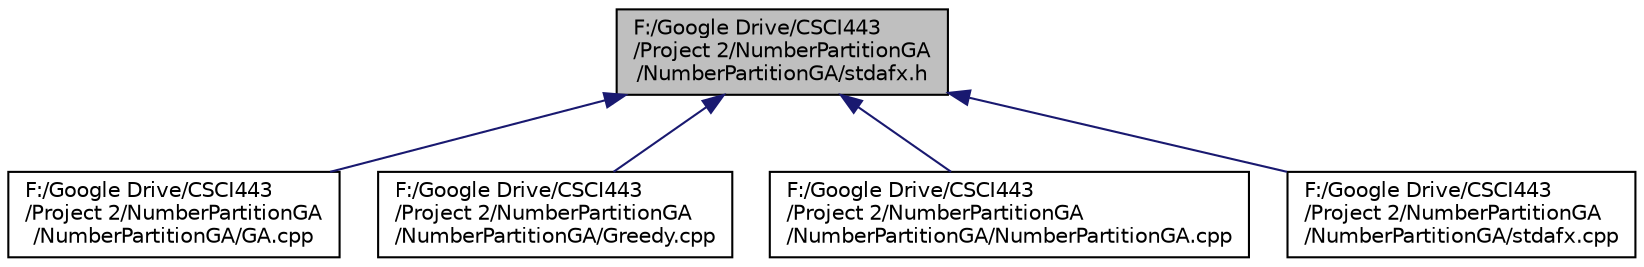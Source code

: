 digraph "F:/Google Drive/CSCI443/Project 2/NumberPartitionGA/NumberPartitionGA/stdafx.h"
{
  edge [fontname="Helvetica",fontsize="10",labelfontname="Helvetica",labelfontsize="10"];
  node [fontname="Helvetica",fontsize="10",shape=record];
  Node5 [label="F:/Google Drive/CSCI443\l/Project 2/NumberPartitionGA\l/NumberPartitionGA/stdafx.h",height=0.2,width=0.4,color="black", fillcolor="grey75", style="filled", fontcolor="black"];
  Node5 -> Node6 [dir="back",color="midnightblue",fontsize="10",style="solid"];
  Node6 [label="F:/Google Drive/CSCI443\l/Project 2/NumberPartitionGA\l/NumberPartitionGA/GA.cpp",height=0.2,width=0.4,color="black", fillcolor="white", style="filled",URL="$_g_a_8cpp.html"];
  Node5 -> Node7 [dir="back",color="midnightblue",fontsize="10",style="solid"];
  Node7 [label="F:/Google Drive/CSCI443\l/Project 2/NumberPartitionGA\l/NumberPartitionGA/Greedy.cpp",height=0.2,width=0.4,color="black", fillcolor="white", style="filled",URL="$_greedy_8cpp.html"];
  Node5 -> Node8 [dir="back",color="midnightblue",fontsize="10",style="solid"];
  Node8 [label="F:/Google Drive/CSCI443\l/Project 2/NumberPartitionGA\l/NumberPartitionGA/NumberPartitionGA.cpp",height=0.2,width=0.4,color="black", fillcolor="white", style="filled",URL="$_number_partition_g_a_8cpp.html",tooltip="Use a greedy algorithm and genetic algorithm to solve the number partition problem. "];
  Node5 -> Node9 [dir="back",color="midnightblue",fontsize="10",style="solid"];
  Node9 [label="F:/Google Drive/CSCI443\l/Project 2/NumberPartitionGA\l/NumberPartitionGA/stdafx.cpp",height=0.2,width=0.4,color="black", fillcolor="white", style="filled",URL="$stdafx_8cpp.html"];
}
